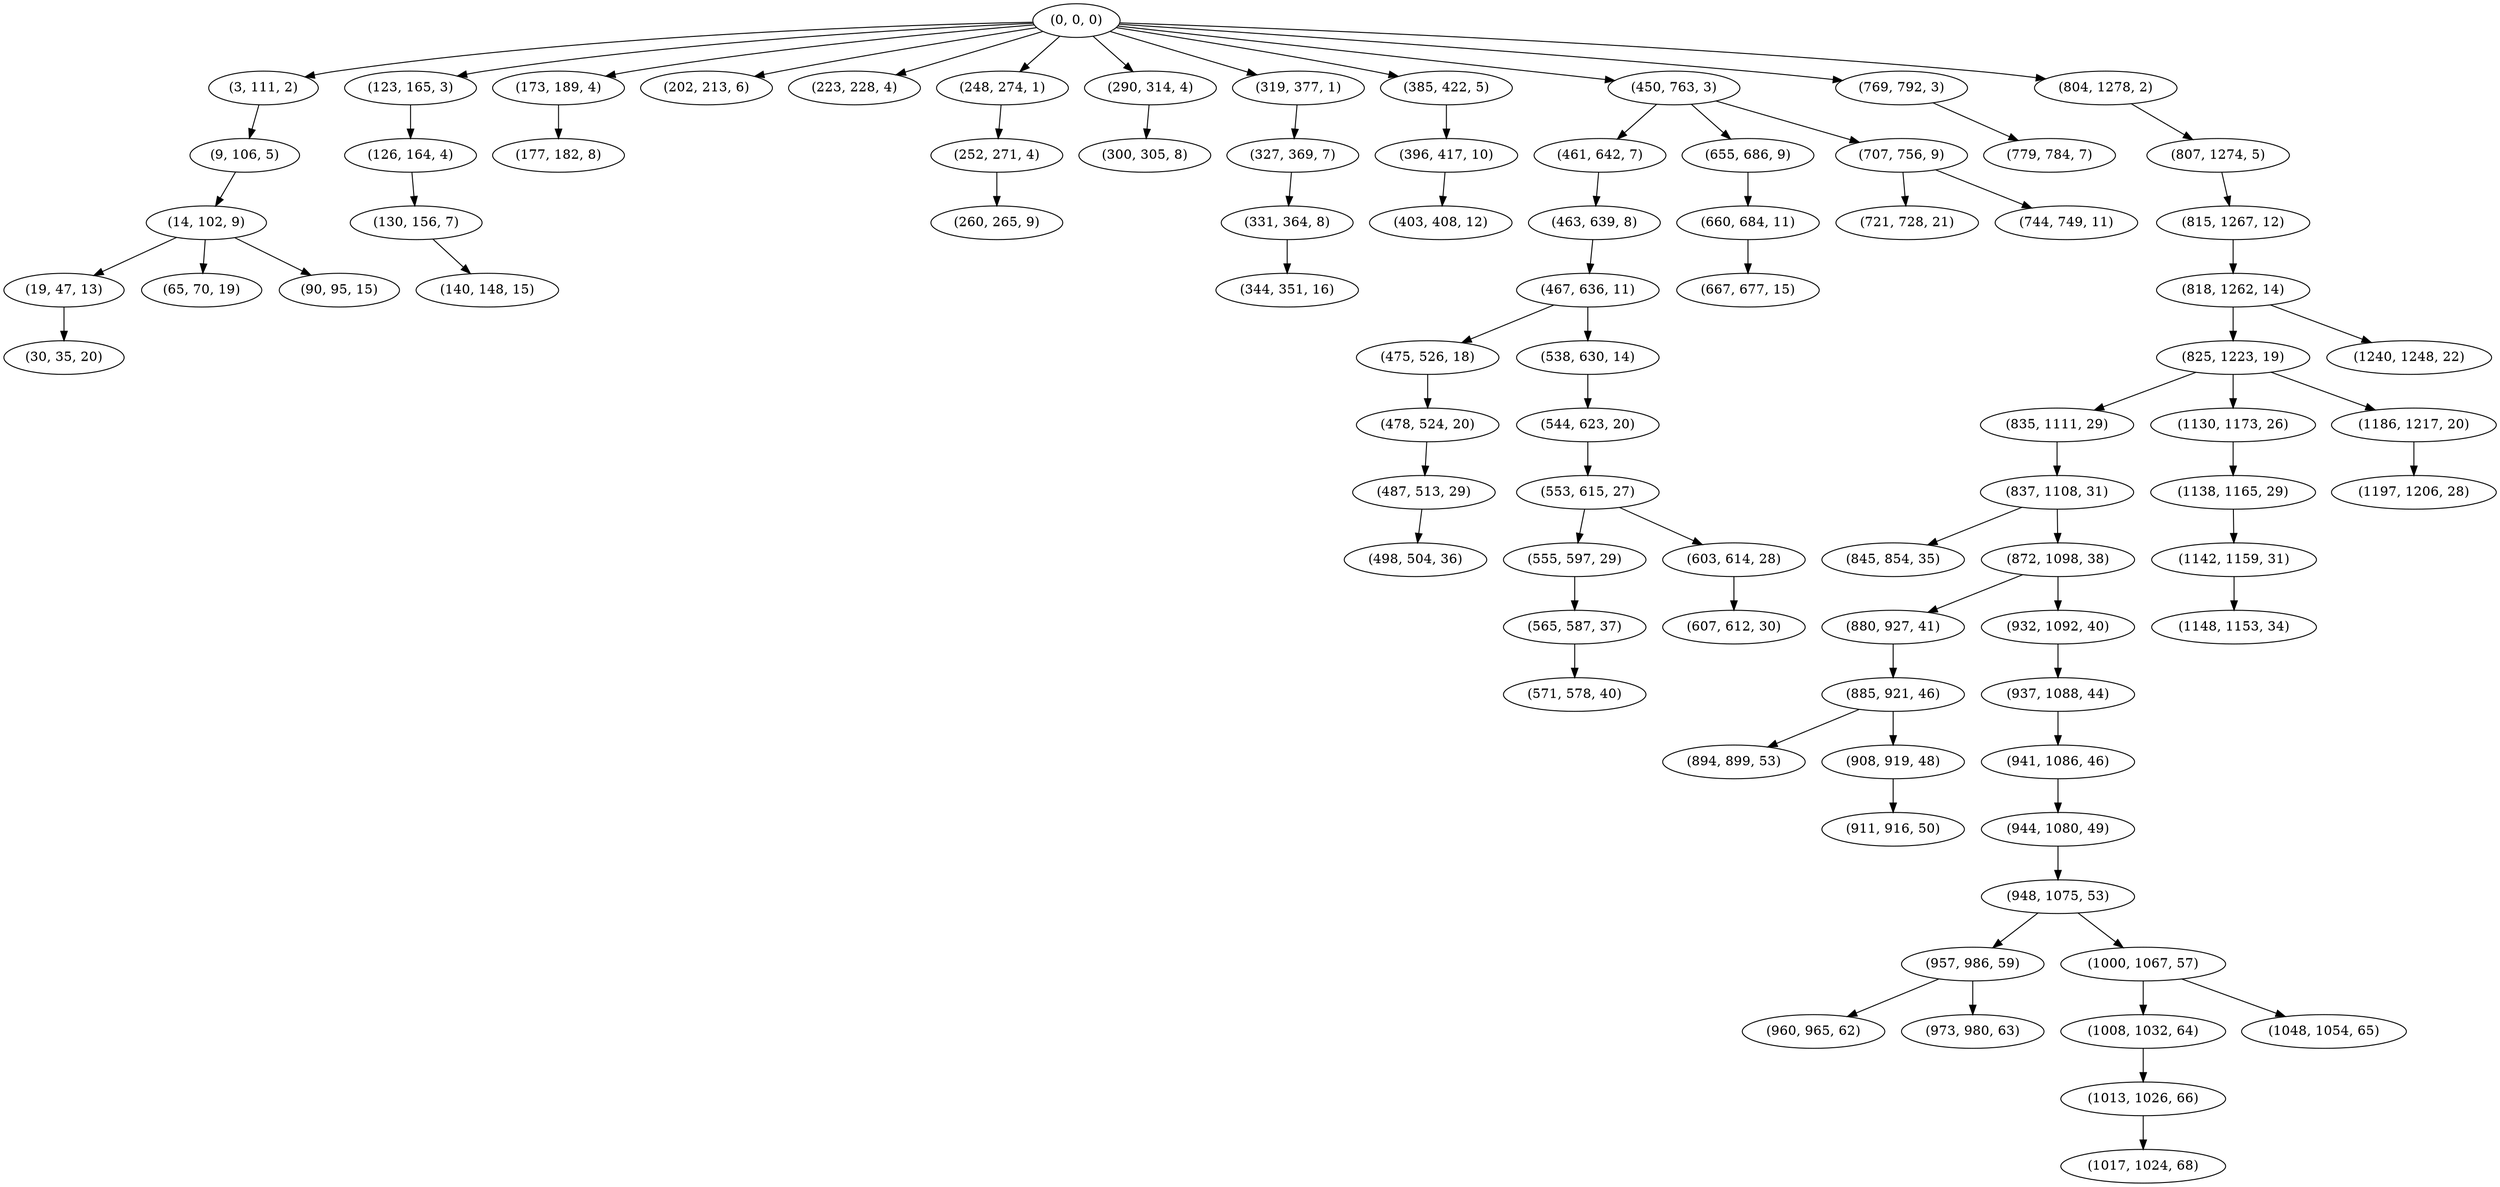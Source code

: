 digraph tree {
    "(0, 0, 0)";
    "(3, 111, 2)";
    "(9, 106, 5)";
    "(14, 102, 9)";
    "(19, 47, 13)";
    "(30, 35, 20)";
    "(65, 70, 19)";
    "(90, 95, 15)";
    "(123, 165, 3)";
    "(126, 164, 4)";
    "(130, 156, 7)";
    "(140, 148, 15)";
    "(173, 189, 4)";
    "(177, 182, 8)";
    "(202, 213, 6)";
    "(223, 228, 4)";
    "(248, 274, 1)";
    "(252, 271, 4)";
    "(260, 265, 9)";
    "(290, 314, 4)";
    "(300, 305, 8)";
    "(319, 377, 1)";
    "(327, 369, 7)";
    "(331, 364, 8)";
    "(344, 351, 16)";
    "(385, 422, 5)";
    "(396, 417, 10)";
    "(403, 408, 12)";
    "(450, 763, 3)";
    "(461, 642, 7)";
    "(463, 639, 8)";
    "(467, 636, 11)";
    "(475, 526, 18)";
    "(478, 524, 20)";
    "(487, 513, 29)";
    "(498, 504, 36)";
    "(538, 630, 14)";
    "(544, 623, 20)";
    "(553, 615, 27)";
    "(555, 597, 29)";
    "(565, 587, 37)";
    "(571, 578, 40)";
    "(603, 614, 28)";
    "(607, 612, 30)";
    "(655, 686, 9)";
    "(660, 684, 11)";
    "(667, 677, 15)";
    "(707, 756, 9)";
    "(721, 728, 21)";
    "(744, 749, 11)";
    "(769, 792, 3)";
    "(779, 784, 7)";
    "(804, 1278, 2)";
    "(807, 1274, 5)";
    "(815, 1267, 12)";
    "(818, 1262, 14)";
    "(825, 1223, 19)";
    "(835, 1111, 29)";
    "(837, 1108, 31)";
    "(845, 854, 35)";
    "(872, 1098, 38)";
    "(880, 927, 41)";
    "(885, 921, 46)";
    "(894, 899, 53)";
    "(908, 919, 48)";
    "(911, 916, 50)";
    "(932, 1092, 40)";
    "(937, 1088, 44)";
    "(941, 1086, 46)";
    "(944, 1080, 49)";
    "(948, 1075, 53)";
    "(957, 986, 59)";
    "(960, 965, 62)";
    "(973, 980, 63)";
    "(1000, 1067, 57)";
    "(1008, 1032, 64)";
    "(1013, 1026, 66)";
    "(1017, 1024, 68)";
    "(1048, 1054, 65)";
    "(1130, 1173, 26)";
    "(1138, 1165, 29)";
    "(1142, 1159, 31)";
    "(1148, 1153, 34)";
    "(1186, 1217, 20)";
    "(1197, 1206, 28)";
    "(1240, 1248, 22)";
    "(0, 0, 0)" -> "(3, 111, 2)";
    "(0, 0, 0)" -> "(123, 165, 3)";
    "(0, 0, 0)" -> "(173, 189, 4)";
    "(0, 0, 0)" -> "(202, 213, 6)";
    "(0, 0, 0)" -> "(223, 228, 4)";
    "(0, 0, 0)" -> "(248, 274, 1)";
    "(0, 0, 0)" -> "(290, 314, 4)";
    "(0, 0, 0)" -> "(319, 377, 1)";
    "(0, 0, 0)" -> "(385, 422, 5)";
    "(0, 0, 0)" -> "(450, 763, 3)";
    "(0, 0, 0)" -> "(769, 792, 3)";
    "(0, 0, 0)" -> "(804, 1278, 2)";
    "(3, 111, 2)" -> "(9, 106, 5)";
    "(9, 106, 5)" -> "(14, 102, 9)";
    "(14, 102, 9)" -> "(19, 47, 13)";
    "(14, 102, 9)" -> "(65, 70, 19)";
    "(14, 102, 9)" -> "(90, 95, 15)";
    "(19, 47, 13)" -> "(30, 35, 20)";
    "(123, 165, 3)" -> "(126, 164, 4)";
    "(126, 164, 4)" -> "(130, 156, 7)";
    "(130, 156, 7)" -> "(140, 148, 15)";
    "(173, 189, 4)" -> "(177, 182, 8)";
    "(248, 274, 1)" -> "(252, 271, 4)";
    "(252, 271, 4)" -> "(260, 265, 9)";
    "(290, 314, 4)" -> "(300, 305, 8)";
    "(319, 377, 1)" -> "(327, 369, 7)";
    "(327, 369, 7)" -> "(331, 364, 8)";
    "(331, 364, 8)" -> "(344, 351, 16)";
    "(385, 422, 5)" -> "(396, 417, 10)";
    "(396, 417, 10)" -> "(403, 408, 12)";
    "(450, 763, 3)" -> "(461, 642, 7)";
    "(450, 763, 3)" -> "(655, 686, 9)";
    "(450, 763, 3)" -> "(707, 756, 9)";
    "(461, 642, 7)" -> "(463, 639, 8)";
    "(463, 639, 8)" -> "(467, 636, 11)";
    "(467, 636, 11)" -> "(475, 526, 18)";
    "(467, 636, 11)" -> "(538, 630, 14)";
    "(475, 526, 18)" -> "(478, 524, 20)";
    "(478, 524, 20)" -> "(487, 513, 29)";
    "(487, 513, 29)" -> "(498, 504, 36)";
    "(538, 630, 14)" -> "(544, 623, 20)";
    "(544, 623, 20)" -> "(553, 615, 27)";
    "(553, 615, 27)" -> "(555, 597, 29)";
    "(553, 615, 27)" -> "(603, 614, 28)";
    "(555, 597, 29)" -> "(565, 587, 37)";
    "(565, 587, 37)" -> "(571, 578, 40)";
    "(603, 614, 28)" -> "(607, 612, 30)";
    "(655, 686, 9)" -> "(660, 684, 11)";
    "(660, 684, 11)" -> "(667, 677, 15)";
    "(707, 756, 9)" -> "(721, 728, 21)";
    "(707, 756, 9)" -> "(744, 749, 11)";
    "(769, 792, 3)" -> "(779, 784, 7)";
    "(804, 1278, 2)" -> "(807, 1274, 5)";
    "(807, 1274, 5)" -> "(815, 1267, 12)";
    "(815, 1267, 12)" -> "(818, 1262, 14)";
    "(818, 1262, 14)" -> "(825, 1223, 19)";
    "(818, 1262, 14)" -> "(1240, 1248, 22)";
    "(825, 1223, 19)" -> "(835, 1111, 29)";
    "(825, 1223, 19)" -> "(1130, 1173, 26)";
    "(825, 1223, 19)" -> "(1186, 1217, 20)";
    "(835, 1111, 29)" -> "(837, 1108, 31)";
    "(837, 1108, 31)" -> "(845, 854, 35)";
    "(837, 1108, 31)" -> "(872, 1098, 38)";
    "(872, 1098, 38)" -> "(880, 927, 41)";
    "(872, 1098, 38)" -> "(932, 1092, 40)";
    "(880, 927, 41)" -> "(885, 921, 46)";
    "(885, 921, 46)" -> "(894, 899, 53)";
    "(885, 921, 46)" -> "(908, 919, 48)";
    "(908, 919, 48)" -> "(911, 916, 50)";
    "(932, 1092, 40)" -> "(937, 1088, 44)";
    "(937, 1088, 44)" -> "(941, 1086, 46)";
    "(941, 1086, 46)" -> "(944, 1080, 49)";
    "(944, 1080, 49)" -> "(948, 1075, 53)";
    "(948, 1075, 53)" -> "(957, 986, 59)";
    "(948, 1075, 53)" -> "(1000, 1067, 57)";
    "(957, 986, 59)" -> "(960, 965, 62)";
    "(957, 986, 59)" -> "(973, 980, 63)";
    "(1000, 1067, 57)" -> "(1008, 1032, 64)";
    "(1000, 1067, 57)" -> "(1048, 1054, 65)";
    "(1008, 1032, 64)" -> "(1013, 1026, 66)";
    "(1013, 1026, 66)" -> "(1017, 1024, 68)";
    "(1130, 1173, 26)" -> "(1138, 1165, 29)";
    "(1138, 1165, 29)" -> "(1142, 1159, 31)";
    "(1142, 1159, 31)" -> "(1148, 1153, 34)";
    "(1186, 1217, 20)" -> "(1197, 1206, 28)";
}
